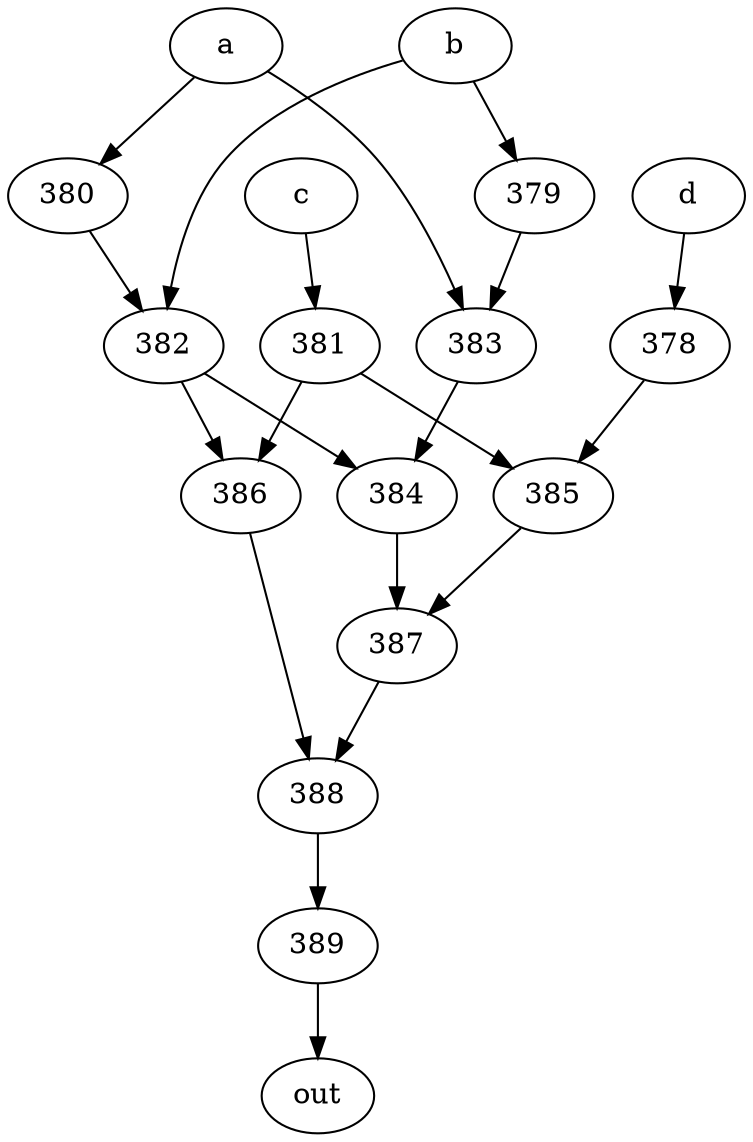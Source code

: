 strict digraph "" {
	389 -> out;
	a -> 380;
	a -> 383;
	380 -> 382;
	383 -> 384;
	382 -> 384;
	382 -> 386;
	384 -> 387;
	b -> 382;
	b -> 379;
	379 -> 383;
	386 -> 388;
	c -> 381;
	381 -> 386;
	381 -> 385;
	385 -> 387;
	d -> 378;
	378 -> 385;
	387 -> 388;
	388 -> 389;
}
